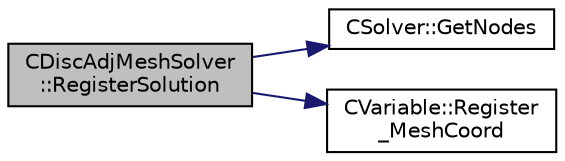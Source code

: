 digraph "CDiscAdjMeshSolver::RegisterSolution"
{
 // LATEX_PDF_SIZE
  edge [fontname="Helvetica",fontsize="10",labelfontname="Helvetica",labelfontsize="10"];
  node [fontname="Helvetica",fontsize="10",shape=record];
  rankdir="LR";
  Node1 [label="CDiscAdjMeshSolver\l::RegisterSolution",height=0.2,width=0.4,color="black", fillcolor="grey75", style="filled", fontcolor="black",tooltip="Performs the preprocessing of the AD-based mesh adjoint solver. Registers all necessary variables on ..."];
  Node1 -> Node2 [color="midnightblue",fontsize="10",style="solid",fontname="Helvetica"];
  Node2 [label="CSolver::GetNodes",height=0.2,width=0.4,color="black", fillcolor="white", style="filled",URL="$classCSolver.html#af3198e52a2ea377bb765647b5e697197",tooltip="Allow outside access to the nodes of the solver, containing conservatives, primitives,..."];
  Node1 -> Node3 [color="midnightblue",fontsize="10",style="solid",fontname="Helvetica"];
  Node3 [label="CVariable::Register\l_MeshCoord",height=0.2,width=0.4,color="black", fillcolor="white", style="filled",URL="$classCVariable.html#a644356993636cb240d2cfa7f7078f09e",tooltip="A virtual member. Register the reference coordinates of the mesh."];
}
